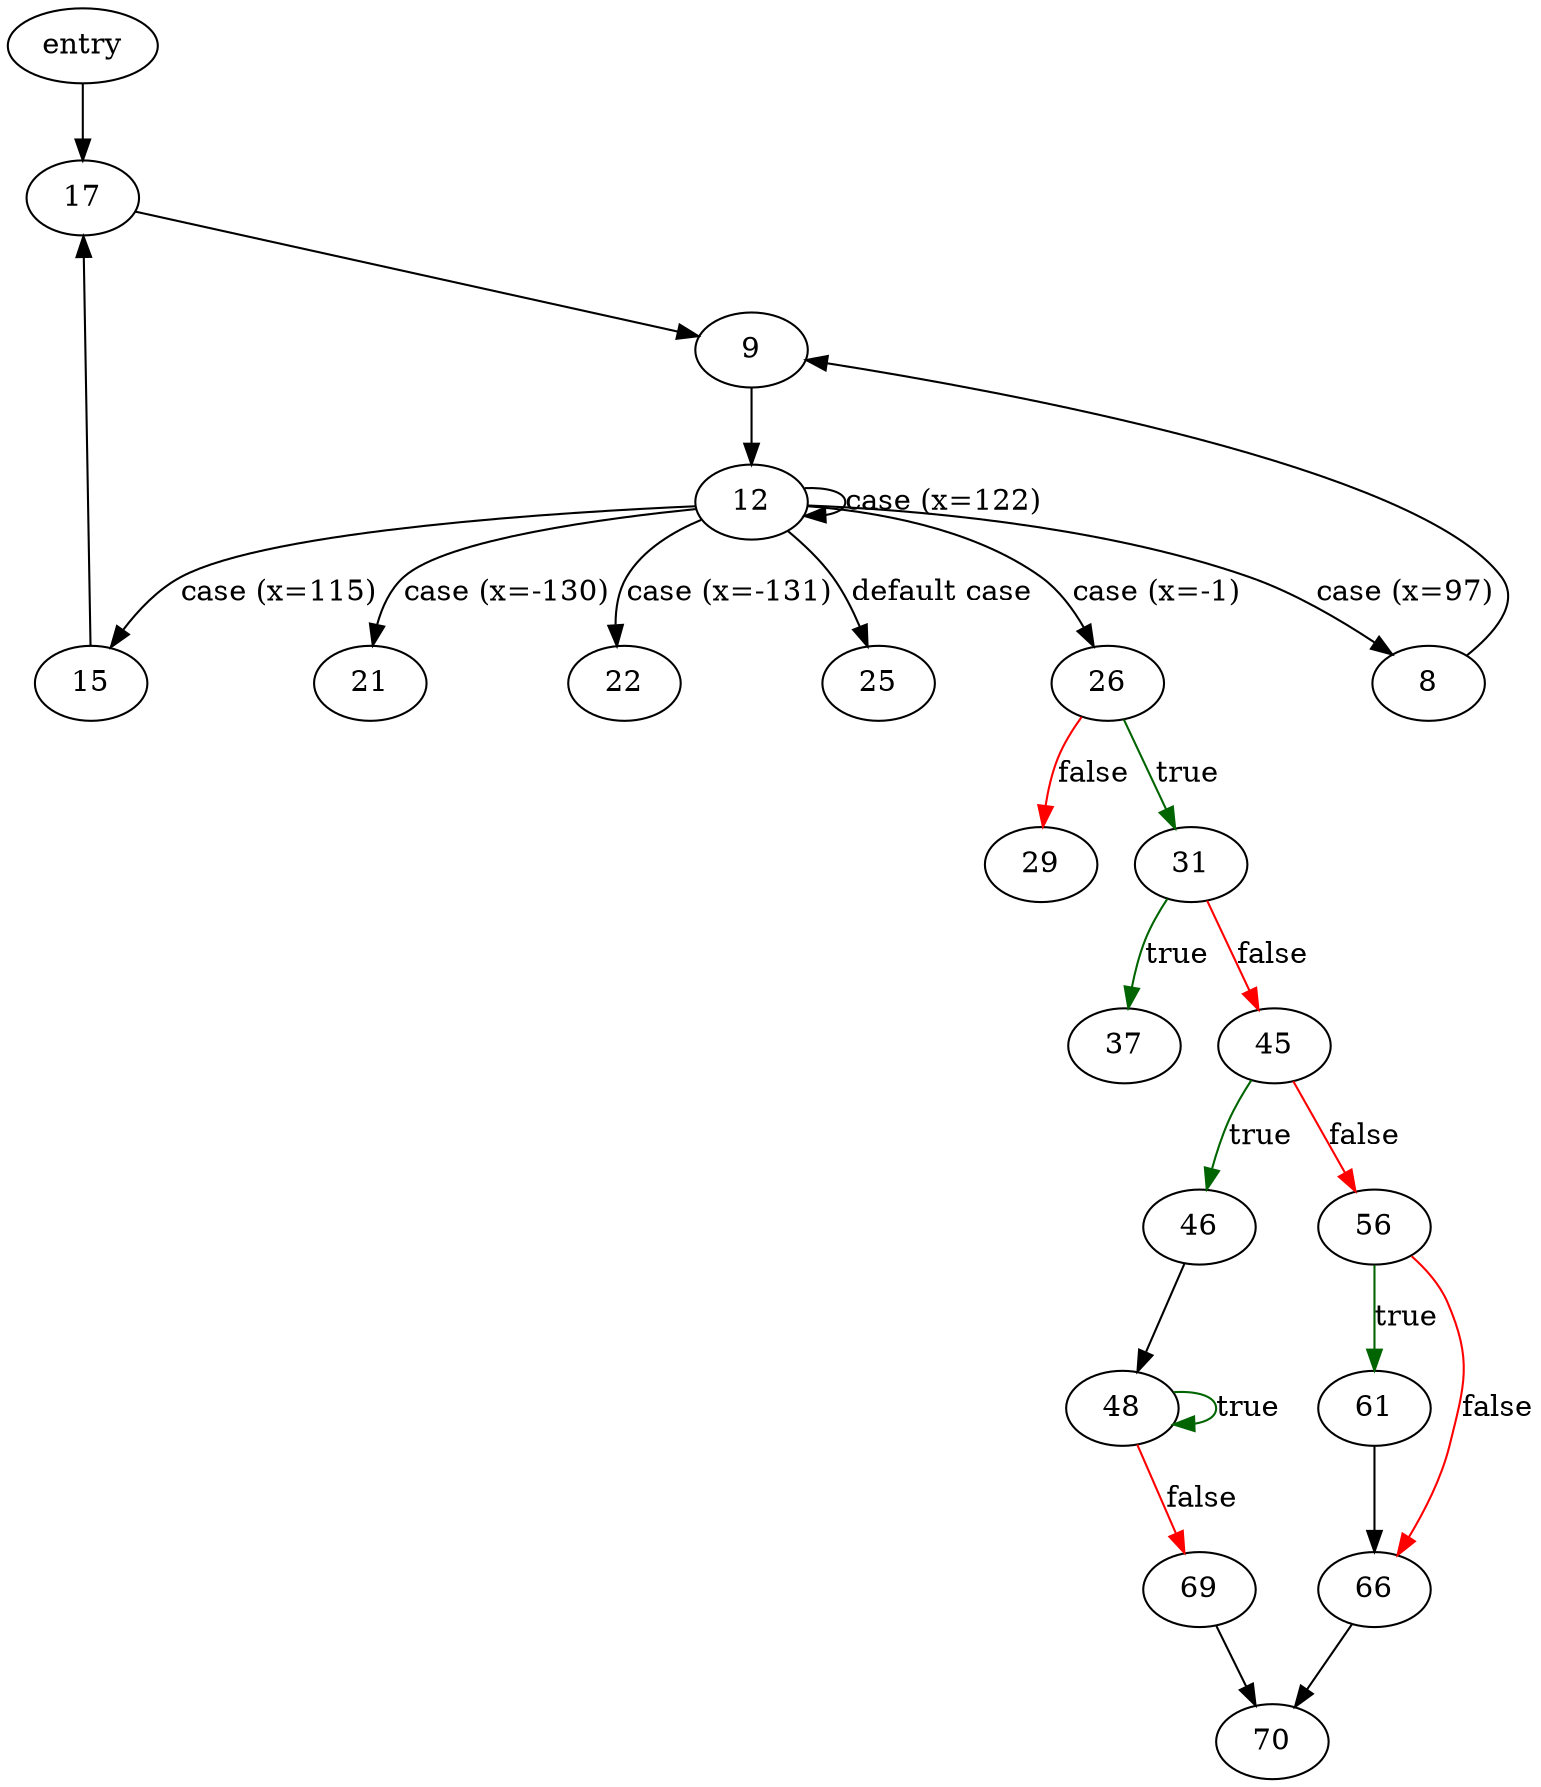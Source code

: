 digraph "main" {
	// Node definitions.
	2 [label=entry];
	8;
	9;
	12;
	15;
	17;
	21;
	22;
	25;
	26;
	29;
	31;
	37;
	45;
	46;
	48;
	56;
	61;
	66;
	69;
	70;

	// Edge definitions.
	2 -> 17;
	8 -> 9;
	9 -> 12;
	12 -> 8 [label="case (x=97)"];
	12 -> 12 [label="case (x=122)"];
	12 -> 15 [label="case (x=115)"];
	12 -> 21 [label="case (x=-130)"];
	12 -> 22 [label="case (x=-131)"];
	12 -> 25 [label="default case"];
	12 -> 26 [label="case (x=-1)"];
	15 -> 17;
	17 -> 9;
	26 -> 29 [
		color=red
		label=false
	];
	26 -> 31 [
		color=darkgreen
		label=true
	];
	31 -> 37 [
		color=darkgreen
		label=true
	];
	31 -> 45 [
		color=red
		label=false
	];
	45 -> 46 [
		color=darkgreen
		label=true
	];
	45 -> 56 [
		color=red
		label=false
	];
	46 -> 48;
	48 -> 48 [
		color=darkgreen
		label=true
	];
	48 -> 69 [
		color=red
		label=false
	];
	56 -> 61 [
		color=darkgreen
		label=true
	];
	56 -> 66 [
		color=red
		label=false
	];
	61 -> 66;
	66 -> 70;
	69 -> 70;
}